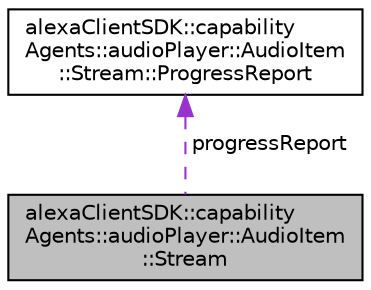 digraph "alexaClientSDK::capabilityAgents::audioPlayer::AudioItem::Stream"
{
  edge [fontname="Helvetica",fontsize="10",labelfontname="Helvetica",labelfontsize="10"];
  node [fontname="Helvetica",fontsize="10",shape=record];
  Node1 [label="alexaClientSDK::capability\lAgents::audioPlayer::AudioItem\l::Stream",height=0.2,width=0.4,color="black", fillcolor="grey75", style="filled", fontcolor="black"];
  Node2 -> Node1 [dir="back",color="darkorchid3",fontsize="10",style="dashed",label=" progressReport" ,fontname="Helvetica"];
  Node2 [label="alexaClientSDK::capability\lAgents::audioPlayer::AudioItem\l::Stream::ProgressReport",height=0.2,width=0.4,color="black", fillcolor="white", style="filled",URL="$structalexa_client_s_d_k_1_1capability_agents_1_1audio_player_1_1_audio_item_1_1_stream_1_1_progress_report.html",tooltip="Contains values for progress reports. "];
}
